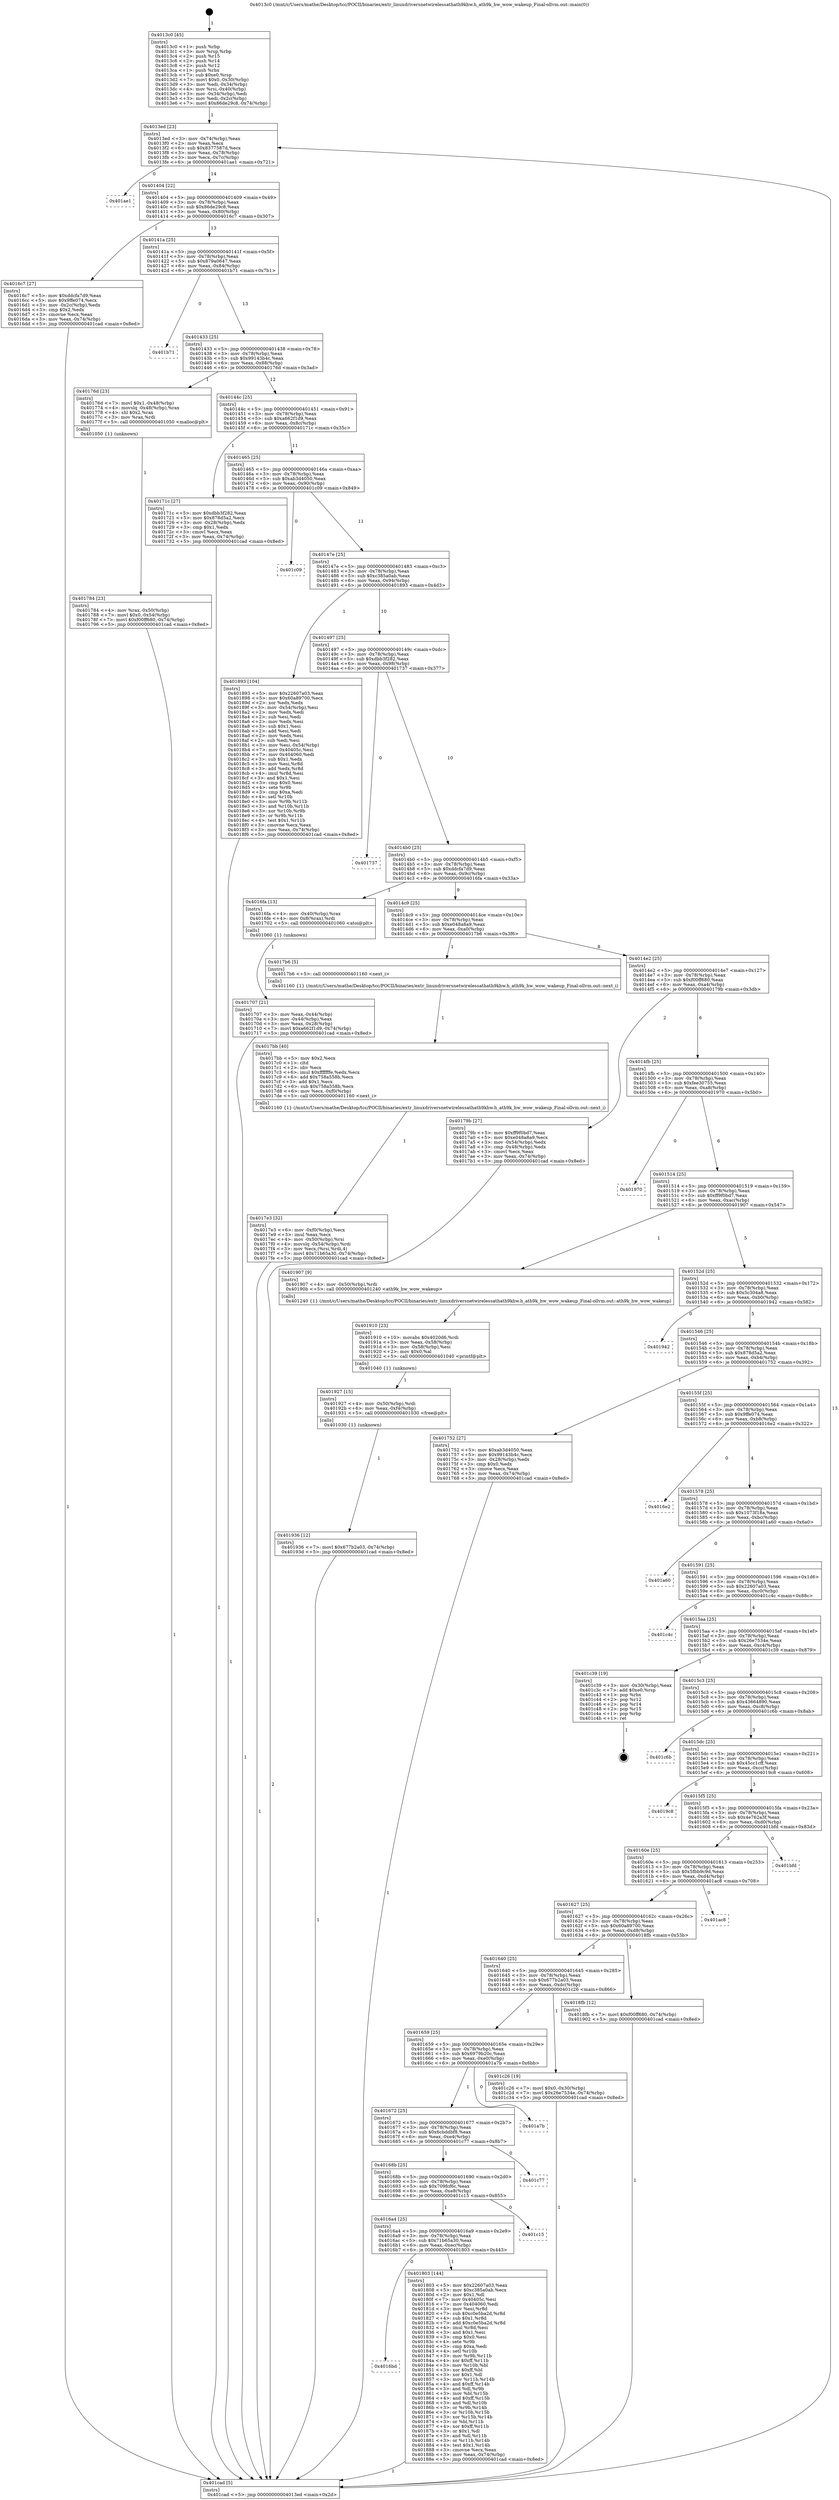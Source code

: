 digraph "0x4013c0" {
  label = "0x4013c0 (/mnt/c/Users/mathe/Desktop/tcc/POCII/binaries/extr_linuxdriversnetwirelessathath9khw.h_ath9k_hw_wow_wakeup_Final-ollvm.out::main(0))"
  labelloc = "t"
  node[shape=record]

  Entry [label="",width=0.3,height=0.3,shape=circle,fillcolor=black,style=filled]
  "0x4013ed" [label="{
     0x4013ed [23]\l
     | [instrs]\l
     &nbsp;&nbsp;0x4013ed \<+3\>: mov -0x74(%rbp),%eax\l
     &nbsp;&nbsp;0x4013f0 \<+2\>: mov %eax,%ecx\l
     &nbsp;&nbsp;0x4013f2 \<+6\>: sub $0x8377587d,%ecx\l
     &nbsp;&nbsp;0x4013f8 \<+3\>: mov %eax,-0x78(%rbp)\l
     &nbsp;&nbsp;0x4013fb \<+3\>: mov %ecx,-0x7c(%rbp)\l
     &nbsp;&nbsp;0x4013fe \<+6\>: je 0000000000401ae1 \<main+0x721\>\l
  }"]
  "0x401ae1" [label="{
     0x401ae1\l
  }", style=dashed]
  "0x401404" [label="{
     0x401404 [22]\l
     | [instrs]\l
     &nbsp;&nbsp;0x401404 \<+5\>: jmp 0000000000401409 \<main+0x49\>\l
     &nbsp;&nbsp;0x401409 \<+3\>: mov -0x78(%rbp),%eax\l
     &nbsp;&nbsp;0x40140c \<+5\>: sub $0x86de29c8,%eax\l
     &nbsp;&nbsp;0x401411 \<+3\>: mov %eax,-0x80(%rbp)\l
     &nbsp;&nbsp;0x401414 \<+6\>: je 00000000004016c7 \<main+0x307\>\l
  }"]
  Exit [label="",width=0.3,height=0.3,shape=circle,fillcolor=black,style=filled,peripheries=2]
  "0x4016c7" [label="{
     0x4016c7 [27]\l
     | [instrs]\l
     &nbsp;&nbsp;0x4016c7 \<+5\>: mov $0xddcfa7d9,%eax\l
     &nbsp;&nbsp;0x4016cc \<+5\>: mov $0x9ffe074,%ecx\l
     &nbsp;&nbsp;0x4016d1 \<+3\>: mov -0x2c(%rbp),%edx\l
     &nbsp;&nbsp;0x4016d4 \<+3\>: cmp $0x2,%edx\l
     &nbsp;&nbsp;0x4016d7 \<+3\>: cmovne %ecx,%eax\l
     &nbsp;&nbsp;0x4016da \<+3\>: mov %eax,-0x74(%rbp)\l
     &nbsp;&nbsp;0x4016dd \<+5\>: jmp 0000000000401cad \<main+0x8ed\>\l
  }"]
  "0x40141a" [label="{
     0x40141a [25]\l
     | [instrs]\l
     &nbsp;&nbsp;0x40141a \<+5\>: jmp 000000000040141f \<main+0x5f\>\l
     &nbsp;&nbsp;0x40141f \<+3\>: mov -0x78(%rbp),%eax\l
     &nbsp;&nbsp;0x401422 \<+5\>: sub $0x879a0647,%eax\l
     &nbsp;&nbsp;0x401427 \<+6\>: mov %eax,-0x84(%rbp)\l
     &nbsp;&nbsp;0x40142d \<+6\>: je 0000000000401b71 \<main+0x7b1\>\l
  }"]
  "0x401cad" [label="{
     0x401cad [5]\l
     | [instrs]\l
     &nbsp;&nbsp;0x401cad \<+5\>: jmp 00000000004013ed \<main+0x2d\>\l
  }"]
  "0x4013c0" [label="{
     0x4013c0 [45]\l
     | [instrs]\l
     &nbsp;&nbsp;0x4013c0 \<+1\>: push %rbp\l
     &nbsp;&nbsp;0x4013c1 \<+3\>: mov %rsp,%rbp\l
     &nbsp;&nbsp;0x4013c4 \<+2\>: push %r15\l
     &nbsp;&nbsp;0x4013c6 \<+2\>: push %r14\l
     &nbsp;&nbsp;0x4013c8 \<+2\>: push %r12\l
     &nbsp;&nbsp;0x4013ca \<+1\>: push %rbx\l
     &nbsp;&nbsp;0x4013cb \<+7\>: sub $0xe0,%rsp\l
     &nbsp;&nbsp;0x4013d2 \<+7\>: movl $0x0,-0x30(%rbp)\l
     &nbsp;&nbsp;0x4013d9 \<+3\>: mov %edi,-0x34(%rbp)\l
     &nbsp;&nbsp;0x4013dc \<+4\>: mov %rsi,-0x40(%rbp)\l
     &nbsp;&nbsp;0x4013e0 \<+3\>: mov -0x34(%rbp),%edi\l
     &nbsp;&nbsp;0x4013e3 \<+3\>: mov %edi,-0x2c(%rbp)\l
     &nbsp;&nbsp;0x4013e6 \<+7\>: movl $0x86de29c8,-0x74(%rbp)\l
  }"]
  "0x401936" [label="{
     0x401936 [12]\l
     | [instrs]\l
     &nbsp;&nbsp;0x401936 \<+7\>: movl $0x677b2a03,-0x74(%rbp)\l
     &nbsp;&nbsp;0x40193d \<+5\>: jmp 0000000000401cad \<main+0x8ed\>\l
  }"]
  "0x401b71" [label="{
     0x401b71\l
  }", style=dashed]
  "0x401433" [label="{
     0x401433 [25]\l
     | [instrs]\l
     &nbsp;&nbsp;0x401433 \<+5\>: jmp 0000000000401438 \<main+0x78\>\l
     &nbsp;&nbsp;0x401438 \<+3\>: mov -0x78(%rbp),%eax\l
     &nbsp;&nbsp;0x40143b \<+5\>: sub $0x99143b4c,%eax\l
     &nbsp;&nbsp;0x401440 \<+6\>: mov %eax,-0x88(%rbp)\l
     &nbsp;&nbsp;0x401446 \<+6\>: je 000000000040176d \<main+0x3ad\>\l
  }"]
  "0x401927" [label="{
     0x401927 [15]\l
     | [instrs]\l
     &nbsp;&nbsp;0x401927 \<+4\>: mov -0x50(%rbp),%rdi\l
     &nbsp;&nbsp;0x40192b \<+6\>: mov %eax,-0xf4(%rbp)\l
     &nbsp;&nbsp;0x401931 \<+5\>: call 0000000000401030 \<free@plt\>\l
     | [calls]\l
     &nbsp;&nbsp;0x401030 \{1\} (unknown)\l
  }"]
  "0x40176d" [label="{
     0x40176d [23]\l
     | [instrs]\l
     &nbsp;&nbsp;0x40176d \<+7\>: movl $0x1,-0x48(%rbp)\l
     &nbsp;&nbsp;0x401774 \<+4\>: movslq -0x48(%rbp),%rax\l
     &nbsp;&nbsp;0x401778 \<+4\>: shl $0x2,%rax\l
     &nbsp;&nbsp;0x40177c \<+3\>: mov %rax,%rdi\l
     &nbsp;&nbsp;0x40177f \<+5\>: call 0000000000401050 \<malloc@plt\>\l
     | [calls]\l
     &nbsp;&nbsp;0x401050 \{1\} (unknown)\l
  }"]
  "0x40144c" [label="{
     0x40144c [25]\l
     | [instrs]\l
     &nbsp;&nbsp;0x40144c \<+5\>: jmp 0000000000401451 \<main+0x91\>\l
     &nbsp;&nbsp;0x401451 \<+3\>: mov -0x78(%rbp),%eax\l
     &nbsp;&nbsp;0x401454 \<+5\>: sub $0xa662f1d9,%eax\l
     &nbsp;&nbsp;0x401459 \<+6\>: mov %eax,-0x8c(%rbp)\l
     &nbsp;&nbsp;0x40145f \<+6\>: je 000000000040171c \<main+0x35c\>\l
  }"]
  "0x401910" [label="{
     0x401910 [23]\l
     | [instrs]\l
     &nbsp;&nbsp;0x401910 \<+10\>: movabs $0x4020d6,%rdi\l
     &nbsp;&nbsp;0x40191a \<+3\>: mov %eax,-0x58(%rbp)\l
     &nbsp;&nbsp;0x40191d \<+3\>: mov -0x58(%rbp),%esi\l
     &nbsp;&nbsp;0x401920 \<+2\>: mov $0x0,%al\l
     &nbsp;&nbsp;0x401922 \<+5\>: call 0000000000401040 \<printf@plt\>\l
     | [calls]\l
     &nbsp;&nbsp;0x401040 \{1\} (unknown)\l
  }"]
  "0x40171c" [label="{
     0x40171c [27]\l
     | [instrs]\l
     &nbsp;&nbsp;0x40171c \<+5\>: mov $0xdbb3f282,%eax\l
     &nbsp;&nbsp;0x401721 \<+5\>: mov $0x878d5a2,%ecx\l
     &nbsp;&nbsp;0x401726 \<+3\>: mov -0x28(%rbp),%edx\l
     &nbsp;&nbsp;0x401729 \<+3\>: cmp $0x1,%edx\l
     &nbsp;&nbsp;0x40172c \<+3\>: cmovl %ecx,%eax\l
     &nbsp;&nbsp;0x40172f \<+3\>: mov %eax,-0x74(%rbp)\l
     &nbsp;&nbsp;0x401732 \<+5\>: jmp 0000000000401cad \<main+0x8ed\>\l
  }"]
  "0x401465" [label="{
     0x401465 [25]\l
     | [instrs]\l
     &nbsp;&nbsp;0x401465 \<+5\>: jmp 000000000040146a \<main+0xaa\>\l
     &nbsp;&nbsp;0x40146a \<+3\>: mov -0x78(%rbp),%eax\l
     &nbsp;&nbsp;0x40146d \<+5\>: sub $0xab3d4050,%eax\l
     &nbsp;&nbsp;0x401472 \<+6\>: mov %eax,-0x90(%rbp)\l
     &nbsp;&nbsp;0x401478 \<+6\>: je 0000000000401c09 \<main+0x849\>\l
  }"]
  "0x4016bd" [label="{
     0x4016bd\l
  }", style=dashed]
  "0x401c09" [label="{
     0x401c09\l
  }", style=dashed]
  "0x40147e" [label="{
     0x40147e [25]\l
     | [instrs]\l
     &nbsp;&nbsp;0x40147e \<+5\>: jmp 0000000000401483 \<main+0xc3\>\l
     &nbsp;&nbsp;0x401483 \<+3\>: mov -0x78(%rbp),%eax\l
     &nbsp;&nbsp;0x401486 \<+5\>: sub $0xc385a0ab,%eax\l
     &nbsp;&nbsp;0x40148b \<+6\>: mov %eax,-0x94(%rbp)\l
     &nbsp;&nbsp;0x401491 \<+6\>: je 0000000000401893 \<main+0x4d3\>\l
  }"]
  "0x401803" [label="{
     0x401803 [144]\l
     | [instrs]\l
     &nbsp;&nbsp;0x401803 \<+5\>: mov $0x22607a03,%eax\l
     &nbsp;&nbsp;0x401808 \<+5\>: mov $0xc385a0ab,%ecx\l
     &nbsp;&nbsp;0x40180d \<+2\>: mov $0x1,%dl\l
     &nbsp;&nbsp;0x40180f \<+7\>: mov 0x40405c,%esi\l
     &nbsp;&nbsp;0x401816 \<+7\>: mov 0x404060,%edi\l
     &nbsp;&nbsp;0x40181d \<+3\>: mov %esi,%r8d\l
     &nbsp;&nbsp;0x401820 \<+7\>: sub $0xc0e5ba2d,%r8d\l
     &nbsp;&nbsp;0x401827 \<+4\>: sub $0x1,%r8d\l
     &nbsp;&nbsp;0x40182b \<+7\>: add $0xc0e5ba2d,%r8d\l
     &nbsp;&nbsp;0x401832 \<+4\>: imul %r8d,%esi\l
     &nbsp;&nbsp;0x401836 \<+3\>: and $0x1,%esi\l
     &nbsp;&nbsp;0x401839 \<+3\>: cmp $0x0,%esi\l
     &nbsp;&nbsp;0x40183c \<+4\>: sete %r9b\l
     &nbsp;&nbsp;0x401840 \<+3\>: cmp $0xa,%edi\l
     &nbsp;&nbsp;0x401843 \<+4\>: setl %r10b\l
     &nbsp;&nbsp;0x401847 \<+3\>: mov %r9b,%r11b\l
     &nbsp;&nbsp;0x40184a \<+4\>: xor $0xff,%r11b\l
     &nbsp;&nbsp;0x40184e \<+3\>: mov %r10b,%bl\l
     &nbsp;&nbsp;0x401851 \<+3\>: xor $0xff,%bl\l
     &nbsp;&nbsp;0x401854 \<+3\>: xor $0x1,%dl\l
     &nbsp;&nbsp;0x401857 \<+3\>: mov %r11b,%r14b\l
     &nbsp;&nbsp;0x40185a \<+4\>: and $0xff,%r14b\l
     &nbsp;&nbsp;0x40185e \<+3\>: and %dl,%r9b\l
     &nbsp;&nbsp;0x401861 \<+3\>: mov %bl,%r15b\l
     &nbsp;&nbsp;0x401864 \<+4\>: and $0xff,%r15b\l
     &nbsp;&nbsp;0x401868 \<+3\>: and %dl,%r10b\l
     &nbsp;&nbsp;0x40186b \<+3\>: or %r9b,%r14b\l
     &nbsp;&nbsp;0x40186e \<+3\>: or %r10b,%r15b\l
     &nbsp;&nbsp;0x401871 \<+3\>: xor %r15b,%r14b\l
     &nbsp;&nbsp;0x401874 \<+3\>: or %bl,%r11b\l
     &nbsp;&nbsp;0x401877 \<+4\>: xor $0xff,%r11b\l
     &nbsp;&nbsp;0x40187b \<+3\>: or $0x1,%dl\l
     &nbsp;&nbsp;0x40187e \<+3\>: and %dl,%r11b\l
     &nbsp;&nbsp;0x401881 \<+3\>: or %r11b,%r14b\l
     &nbsp;&nbsp;0x401884 \<+4\>: test $0x1,%r14b\l
     &nbsp;&nbsp;0x401888 \<+3\>: cmovne %ecx,%eax\l
     &nbsp;&nbsp;0x40188b \<+3\>: mov %eax,-0x74(%rbp)\l
     &nbsp;&nbsp;0x40188e \<+5\>: jmp 0000000000401cad \<main+0x8ed\>\l
  }"]
  "0x401893" [label="{
     0x401893 [104]\l
     | [instrs]\l
     &nbsp;&nbsp;0x401893 \<+5\>: mov $0x22607a03,%eax\l
     &nbsp;&nbsp;0x401898 \<+5\>: mov $0x60a89700,%ecx\l
     &nbsp;&nbsp;0x40189d \<+2\>: xor %edx,%edx\l
     &nbsp;&nbsp;0x40189f \<+3\>: mov -0x54(%rbp),%esi\l
     &nbsp;&nbsp;0x4018a2 \<+2\>: mov %edx,%edi\l
     &nbsp;&nbsp;0x4018a4 \<+2\>: sub %esi,%edi\l
     &nbsp;&nbsp;0x4018a6 \<+2\>: mov %edx,%esi\l
     &nbsp;&nbsp;0x4018a8 \<+3\>: sub $0x1,%esi\l
     &nbsp;&nbsp;0x4018ab \<+2\>: add %esi,%edi\l
     &nbsp;&nbsp;0x4018ad \<+2\>: mov %edx,%esi\l
     &nbsp;&nbsp;0x4018af \<+2\>: sub %edi,%esi\l
     &nbsp;&nbsp;0x4018b1 \<+3\>: mov %esi,-0x54(%rbp)\l
     &nbsp;&nbsp;0x4018b4 \<+7\>: mov 0x40405c,%esi\l
     &nbsp;&nbsp;0x4018bb \<+7\>: mov 0x404060,%edi\l
     &nbsp;&nbsp;0x4018c2 \<+3\>: sub $0x1,%edx\l
     &nbsp;&nbsp;0x4018c5 \<+3\>: mov %esi,%r8d\l
     &nbsp;&nbsp;0x4018c8 \<+3\>: add %edx,%r8d\l
     &nbsp;&nbsp;0x4018cb \<+4\>: imul %r8d,%esi\l
     &nbsp;&nbsp;0x4018cf \<+3\>: and $0x1,%esi\l
     &nbsp;&nbsp;0x4018d2 \<+3\>: cmp $0x0,%esi\l
     &nbsp;&nbsp;0x4018d5 \<+4\>: sete %r9b\l
     &nbsp;&nbsp;0x4018d9 \<+3\>: cmp $0xa,%edi\l
     &nbsp;&nbsp;0x4018dc \<+4\>: setl %r10b\l
     &nbsp;&nbsp;0x4018e0 \<+3\>: mov %r9b,%r11b\l
     &nbsp;&nbsp;0x4018e3 \<+3\>: and %r10b,%r11b\l
     &nbsp;&nbsp;0x4018e6 \<+3\>: xor %r10b,%r9b\l
     &nbsp;&nbsp;0x4018e9 \<+3\>: or %r9b,%r11b\l
     &nbsp;&nbsp;0x4018ec \<+4\>: test $0x1,%r11b\l
     &nbsp;&nbsp;0x4018f0 \<+3\>: cmovne %ecx,%eax\l
     &nbsp;&nbsp;0x4018f3 \<+3\>: mov %eax,-0x74(%rbp)\l
     &nbsp;&nbsp;0x4018f6 \<+5\>: jmp 0000000000401cad \<main+0x8ed\>\l
  }"]
  "0x401497" [label="{
     0x401497 [25]\l
     | [instrs]\l
     &nbsp;&nbsp;0x401497 \<+5\>: jmp 000000000040149c \<main+0xdc\>\l
     &nbsp;&nbsp;0x40149c \<+3\>: mov -0x78(%rbp),%eax\l
     &nbsp;&nbsp;0x40149f \<+5\>: sub $0xdbb3f282,%eax\l
     &nbsp;&nbsp;0x4014a4 \<+6\>: mov %eax,-0x98(%rbp)\l
     &nbsp;&nbsp;0x4014aa \<+6\>: je 0000000000401737 \<main+0x377\>\l
  }"]
  "0x4016a4" [label="{
     0x4016a4 [25]\l
     | [instrs]\l
     &nbsp;&nbsp;0x4016a4 \<+5\>: jmp 00000000004016a9 \<main+0x2e9\>\l
     &nbsp;&nbsp;0x4016a9 \<+3\>: mov -0x78(%rbp),%eax\l
     &nbsp;&nbsp;0x4016ac \<+5\>: sub $0x71b65a30,%eax\l
     &nbsp;&nbsp;0x4016b1 \<+6\>: mov %eax,-0xec(%rbp)\l
     &nbsp;&nbsp;0x4016b7 \<+6\>: je 0000000000401803 \<main+0x443\>\l
  }"]
  "0x401737" [label="{
     0x401737\l
  }", style=dashed]
  "0x4014b0" [label="{
     0x4014b0 [25]\l
     | [instrs]\l
     &nbsp;&nbsp;0x4014b0 \<+5\>: jmp 00000000004014b5 \<main+0xf5\>\l
     &nbsp;&nbsp;0x4014b5 \<+3\>: mov -0x78(%rbp),%eax\l
     &nbsp;&nbsp;0x4014b8 \<+5\>: sub $0xddcfa7d9,%eax\l
     &nbsp;&nbsp;0x4014bd \<+6\>: mov %eax,-0x9c(%rbp)\l
     &nbsp;&nbsp;0x4014c3 \<+6\>: je 00000000004016fa \<main+0x33a\>\l
  }"]
  "0x401c15" [label="{
     0x401c15\l
  }", style=dashed]
  "0x4016fa" [label="{
     0x4016fa [13]\l
     | [instrs]\l
     &nbsp;&nbsp;0x4016fa \<+4\>: mov -0x40(%rbp),%rax\l
     &nbsp;&nbsp;0x4016fe \<+4\>: mov 0x8(%rax),%rdi\l
     &nbsp;&nbsp;0x401702 \<+5\>: call 0000000000401060 \<atoi@plt\>\l
     | [calls]\l
     &nbsp;&nbsp;0x401060 \{1\} (unknown)\l
  }"]
  "0x4014c9" [label="{
     0x4014c9 [25]\l
     | [instrs]\l
     &nbsp;&nbsp;0x4014c9 \<+5\>: jmp 00000000004014ce \<main+0x10e\>\l
     &nbsp;&nbsp;0x4014ce \<+3\>: mov -0x78(%rbp),%eax\l
     &nbsp;&nbsp;0x4014d1 \<+5\>: sub $0xe048a8a9,%eax\l
     &nbsp;&nbsp;0x4014d6 \<+6\>: mov %eax,-0xa0(%rbp)\l
     &nbsp;&nbsp;0x4014dc \<+6\>: je 00000000004017b6 \<main+0x3f6\>\l
  }"]
  "0x401707" [label="{
     0x401707 [21]\l
     | [instrs]\l
     &nbsp;&nbsp;0x401707 \<+3\>: mov %eax,-0x44(%rbp)\l
     &nbsp;&nbsp;0x40170a \<+3\>: mov -0x44(%rbp),%eax\l
     &nbsp;&nbsp;0x40170d \<+3\>: mov %eax,-0x28(%rbp)\l
     &nbsp;&nbsp;0x401710 \<+7\>: movl $0xa662f1d9,-0x74(%rbp)\l
     &nbsp;&nbsp;0x401717 \<+5\>: jmp 0000000000401cad \<main+0x8ed\>\l
  }"]
  "0x40168b" [label="{
     0x40168b [25]\l
     | [instrs]\l
     &nbsp;&nbsp;0x40168b \<+5\>: jmp 0000000000401690 \<main+0x2d0\>\l
     &nbsp;&nbsp;0x401690 \<+3\>: mov -0x78(%rbp),%eax\l
     &nbsp;&nbsp;0x401693 \<+5\>: sub $0x709fcf6c,%eax\l
     &nbsp;&nbsp;0x401698 \<+6\>: mov %eax,-0xe8(%rbp)\l
     &nbsp;&nbsp;0x40169e \<+6\>: je 0000000000401c15 \<main+0x855\>\l
  }"]
  "0x4017b6" [label="{
     0x4017b6 [5]\l
     | [instrs]\l
     &nbsp;&nbsp;0x4017b6 \<+5\>: call 0000000000401160 \<next_i\>\l
     | [calls]\l
     &nbsp;&nbsp;0x401160 \{1\} (/mnt/c/Users/mathe/Desktop/tcc/POCII/binaries/extr_linuxdriversnetwirelessathath9khw.h_ath9k_hw_wow_wakeup_Final-ollvm.out::next_i)\l
  }"]
  "0x4014e2" [label="{
     0x4014e2 [25]\l
     | [instrs]\l
     &nbsp;&nbsp;0x4014e2 \<+5\>: jmp 00000000004014e7 \<main+0x127\>\l
     &nbsp;&nbsp;0x4014e7 \<+3\>: mov -0x78(%rbp),%eax\l
     &nbsp;&nbsp;0x4014ea \<+5\>: sub $0xf00ff680,%eax\l
     &nbsp;&nbsp;0x4014ef \<+6\>: mov %eax,-0xa4(%rbp)\l
     &nbsp;&nbsp;0x4014f5 \<+6\>: je 000000000040179b \<main+0x3db\>\l
  }"]
  "0x401c77" [label="{
     0x401c77\l
  }", style=dashed]
  "0x40179b" [label="{
     0x40179b [27]\l
     | [instrs]\l
     &nbsp;&nbsp;0x40179b \<+5\>: mov $0xff9f0bd7,%eax\l
     &nbsp;&nbsp;0x4017a0 \<+5\>: mov $0xe048a8a9,%ecx\l
     &nbsp;&nbsp;0x4017a5 \<+3\>: mov -0x54(%rbp),%edx\l
     &nbsp;&nbsp;0x4017a8 \<+3\>: cmp -0x48(%rbp),%edx\l
     &nbsp;&nbsp;0x4017ab \<+3\>: cmovl %ecx,%eax\l
     &nbsp;&nbsp;0x4017ae \<+3\>: mov %eax,-0x74(%rbp)\l
     &nbsp;&nbsp;0x4017b1 \<+5\>: jmp 0000000000401cad \<main+0x8ed\>\l
  }"]
  "0x4014fb" [label="{
     0x4014fb [25]\l
     | [instrs]\l
     &nbsp;&nbsp;0x4014fb \<+5\>: jmp 0000000000401500 \<main+0x140\>\l
     &nbsp;&nbsp;0x401500 \<+3\>: mov -0x78(%rbp),%eax\l
     &nbsp;&nbsp;0x401503 \<+5\>: sub $0xfee30755,%eax\l
     &nbsp;&nbsp;0x401508 \<+6\>: mov %eax,-0xa8(%rbp)\l
     &nbsp;&nbsp;0x40150e \<+6\>: je 0000000000401970 \<main+0x5b0\>\l
  }"]
  "0x401672" [label="{
     0x401672 [25]\l
     | [instrs]\l
     &nbsp;&nbsp;0x401672 \<+5\>: jmp 0000000000401677 \<main+0x2b7\>\l
     &nbsp;&nbsp;0x401677 \<+3\>: mov -0x78(%rbp),%eax\l
     &nbsp;&nbsp;0x40167a \<+5\>: sub $0x6cbddbf8,%eax\l
     &nbsp;&nbsp;0x40167f \<+6\>: mov %eax,-0xe4(%rbp)\l
     &nbsp;&nbsp;0x401685 \<+6\>: je 0000000000401c77 \<main+0x8b7\>\l
  }"]
  "0x401970" [label="{
     0x401970\l
  }", style=dashed]
  "0x401514" [label="{
     0x401514 [25]\l
     | [instrs]\l
     &nbsp;&nbsp;0x401514 \<+5\>: jmp 0000000000401519 \<main+0x159\>\l
     &nbsp;&nbsp;0x401519 \<+3\>: mov -0x78(%rbp),%eax\l
     &nbsp;&nbsp;0x40151c \<+5\>: sub $0xff9f0bd7,%eax\l
     &nbsp;&nbsp;0x401521 \<+6\>: mov %eax,-0xac(%rbp)\l
     &nbsp;&nbsp;0x401527 \<+6\>: je 0000000000401907 \<main+0x547\>\l
  }"]
  "0x401a7b" [label="{
     0x401a7b\l
  }", style=dashed]
  "0x401907" [label="{
     0x401907 [9]\l
     | [instrs]\l
     &nbsp;&nbsp;0x401907 \<+4\>: mov -0x50(%rbp),%rdi\l
     &nbsp;&nbsp;0x40190b \<+5\>: call 0000000000401240 \<ath9k_hw_wow_wakeup\>\l
     | [calls]\l
     &nbsp;&nbsp;0x401240 \{1\} (/mnt/c/Users/mathe/Desktop/tcc/POCII/binaries/extr_linuxdriversnetwirelessathath9khw.h_ath9k_hw_wow_wakeup_Final-ollvm.out::ath9k_hw_wow_wakeup)\l
  }"]
  "0x40152d" [label="{
     0x40152d [25]\l
     | [instrs]\l
     &nbsp;&nbsp;0x40152d \<+5\>: jmp 0000000000401532 \<main+0x172\>\l
     &nbsp;&nbsp;0x401532 \<+3\>: mov -0x78(%rbp),%eax\l
     &nbsp;&nbsp;0x401535 \<+5\>: sub $0x5c304a8,%eax\l
     &nbsp;&nbsp;0x40153a \<+6\>: mov %eax,-0xb0(%rbp)\l
     &nbsp;&nbsp;0x401540 \<+6\>: je 0000000000401942 \<main+0x582\>\l
  }"]
  "0x401659" [label="{
     0x401659 [25]\l
     | [instrs]\l
     &nbsp;&nbsp;0x401659 \<+5\>: jmp 000000000040165e \<main+0x29e\>\l
     &nbsp;&nbsp;0x40165e \<+3\>: mov -0x78(%rbp),%eax\l
     &nbsp;&nbsp;0x401661 \<+5\>: sub $0x6979b20c,%eax\l
     &nbsp;&nbsp;0x401666 \<+6\>: mov %eax,-0xe0(%rbp)\l
     &nbsp;&nbsp;0x40166c \<+6\>: je 0000000000401a7b \<main+0x6bb\>\l
  }"]
  "0x401942" [label="{
     0x401942\l
  }", style=dashed]
  "0x401546" [label="{
     0x401546 [25]\l
     | [instrs]\l
     &nbsp;&nbsp;0x401546 \<+5\>: jmp 000000000040154b \<main+0x18b\>\l
     &nbsp;&nbsp;0x40154b \<+3\>: mov -0x78(%rbp),%eax\l
     &nbsp;&nbsp;0x40154e \<+5\>: sub $0x878d5a2,%eax\l
     &nbsp;&nbsp;0x401553 \<+6\>: mov %eax,-0xb4(%rbp)\l
     &nbsp;&nbsp;0x401559 \<+6\>: je 0000000000401752 \<main+0x392\>\l
  }"]
  "0x401c26" [label="{
     0x401c26 [19]\l
     | [instrs]\l
     &nbsp;&nbsp;0x401c26 \<+7\>: movl $0x0,-0x30(%rbp)\l
     &nbsp;&nbsp;0x401c2d \<+7\>: movl $0x26e7534e,-0x74(%rbp)\l
     &nbsp;&nbsp;0x401c34 \<+5\>: jmp 0000000000401cad \<main+0x8ed\>\l
  }"]
  "0x401752" [label="{
     0x401752 [27]\l
     | [instrs]\l
     &nbsp;&nbsp;0x401752 \<+5\>: mov $0xab3d4050,%eax\l
     &nbsp;&nbsp;0x401757 \<+5\>: mov $0x99143b4c,%ecx\l
     &nbsp;&nbsp;0x40175c \<+3\>: mov -0x28(%rbp),%edx\l
     &nbsp;&nbsp;0x40175f \<+3\>: cmp $0x0,%edx\l
     &nbsp;&nbsp;0x401762 \<+3\>: cmove %ecx,%eax\l
     &nbsp;&nbsp;0x401765 \<+3\>: mov %eax,-0x74(%rbp)\l
     &nbsp;&nbsp;0x401768 \<+5\>: jmp 0000000000401cad \<main+0x8ed\>\l
  }"]
  "0x40155f" [label="{
     0x40155f [25]\l
     | [instrs]\l
     &nbsp;&nbsp;0x40155f \<+5\>: jmp 0000000000401564 \<main+0x1a4\>\l
     &nbsp;&nbsp;0x401564 \<+3\>: mov -0x78(%rbp),%eax\l
     &nbsp;&nbsp;0x401567 \<+5\>: sub $0x9ffe074,%eax\l
     &nbsp;&nbsp;0x40156c \<+6\>: mov %eax,-0xb8(%rbp)\l
     &nbsp;&nbsp;0x401572 \<+6\>: je 00000000004016e2 \<main+0x322\>\l
  }"]
  "0x401784" [label="{
     0x401784 [23]\l
     | [instrs]\l
     &nbsp;&nbsp;0x401784 \<+4\>: mov %rax,-0x50(%rbp)\l
     &nbsp;&nbsp;0x401788 \<+7\>: movl $0x0,-0x54(%rbp)\l
     &nbsp;&nbsp;0x40178f \<+7\>: movl $0xf00ff680,-0x74(%rbp)\l
     &nbsp;&nbsp;0x401796 \<+5\>: jmp 0000000000401cad \<main+0x8ed\>\l
  }"]
  "0x4017bb" [label="{
     0x4017bb [40]\l
     | [instrs]\l
     &nbsp;&nbsp;0x4017bb \<+5\>: mov $0x2,%ecx\l
     &nbsp;&nbsp;0x4017c0 \<+1\>: cltd\l
     &nbsp;&nbsp;0x4017c1 \<+2\>: idiv %ecx\l
     &nbsp;&nbsp;0x4017c3 \<+6\>: imul $0xfffffffe,%edx,%ecx\l
     &nbsp;&nbsp;0x4017c9 \<+6\>: add $0x758a558b,%ecx\l
     &nbsp;&nbsp;0x4017cf \<+3\>: add $0x1,%ecx\l
     &nbsp;&nbsp;0x4017d2 \<+6\>: sub $0x758a558b,%ecx\l
     &nbsp;&nbsp;0x4017d8 \<+6\>: mov %ecx,-0xf0(%rbp)\l
     &nbsp;&nbsp;0x4017de \<+5\>: call 0000000000401160 \<next_i\>\l
     | [calls]\l
     &nbsp;&nbsp;0x401160 \{1\} (/mnt/c/Users/mathe/Desktop/tcc/POCII/binaries/extr_linuxdriversnetwirelessathath9khw.h_ath9k_hw_wow_wakeup_Final-ollvm.out::next_i)\l
  }"]
  "0x4017e3" [label="{
     0x4017e3 [32]\l
     | [instrs]\l
     &nbsp;&nbsp;0x4017e3 \<+6\>: mov -0xf0(%rbp),%ecx\l
     &nbsp;&nbsp;0x4017e9 \<+3\>: imul %eax,%ecx\l
     &nbsp;&nbsp;0x4017ec \<+4\>: mov -0x50(%rbp),%rsi\l
     &nbsp;&nbsp;0x4017f0 \<+4\>: movslq -0x54(%rbp),%rdi\l
     &nbsp;&nbsp;0x4017f4 \<+3\>: mov %ecx,(%rsi,%rdi,4)\l
     &nbsp;&nbsp;0x4017f7 \<+7\>: movl $0x71b65a30,-0x74(%rbp)\l
     &nbsp;&nbsp;0x4017fe \<+5\>: jmp 0000000000401cad \<main+0x8ed\>\l
  }"]
  "0x401640" [label="{
     0x401640 [25]\l
     | [instrs]\l
     &nbsp;&nbsp;0x401640 \<+5\>: jmp 0000000000401645 \<main+0x285\>\l
     &nbsp;&nbsp;0x401645 \<+3\>: mov -0x78(%rbp),%eax\l
     &nbsp;&nbsp;0x401648 \<+5\>: sub $0x677b2a03,%eax\l
     &nbsp;&nbsp;0x40164d \<+6\>: mov %eax,-0xdc(%rbp)\l
     &nbsp;&nbsp;0x401653 \<+6\>: je 0000000000401c26 \<main+0x866\>\l
  }"]
  "0x4016e2" [label="{
     0x4016e2\l
  }", style=dashed]
  "0x401578" [label="{
     0x401578 [25]\l
     | [instrs]\l
     &nbsp;&nbsp;0x401578 \<+5\>: jmp 000000000040157d \<main+0x1bd\>\l
     &nbsp;&nbsp;0x40157d \<+3\>: mov -0x78(%rbp),%eax\l
     &nbsp;&nbsp;0x401580 \<+5\>: sub $0x1073f18a,%eax\l
     &nbsp;&nbsp;0x401585 \<+6\>: mov %eax,-0xbc(%rbp)\l
     &nbsp;&nbsp;0x40158b \<+6\>: je 0000000000401a60 \<main+0x6a0\>\l
  }"]
  "0x4018fb" [label="{
     0x4018fb [12]\l
     | [instrs]\l
     &nbsp;&nbsp;0x4018fb \<+7\>: movl $0xf00ff680,-0x74(%rbp)\l
     &nbsp;&nbsp;0x401902 \<+5\>: jmp 0000000000401cad \<main+0x8ed\>\l
  }"]
  "0x401a60" [label="{
     0x401a60\l
  }", style=dashed]
  "0x401591" [label="{
     0x401591 [25]\l
     | [instrs]\l
     &nbsp;&nbsp;0x401591 \<+5\>: jmp 0000000000401596 \<main+0x1d6\>\l
     &nbsp;&nbsp;0x401596 \<+3\>: mov -0x78(%rbp),%eax\l
     &nbsp;&nbsp;0x401599 \<+5\>: sub $0x22607a03,%eax\l
     &nbsp;&nbsp;0x40159e \<+6\>: mov %eax,-0xc0(%rbp)\l
     &nbsp;&nbsp;0x4015a4 \<+6\>: je 0000000000401c4c \<main+0x88c\>\l
  }"]
  "0x401627" [label="{
     0x401627 [25]\l
     | [instrs]\l
     &nbsp;&nbsp;0x401627 \<+5\>: jmp 000000000040162c \<main+0x26c\>\l
     &nbsp;&nbsp;0x40162c \<+3\>: mov -0x78(%rbp),%eax\l
     &nbsp;&nbsp;0x40162f \<+5\>: sub $0x60a89700,%eax\l
     &nbsp;&nbsp;0x401634 \<+6\>: mov %eax,-0xd8(%rbp)\l
     &nbsp;&nbsp;0x40163a \<+6\>: je 00000000004018fb \<main+0x53b\>\l
  }"]
  "0x401c4c" [label="{
     0x401c4c\l
  }", style=dashed]
  "0x4015aa" [label="{
     0x4015aa [25]\l
     | [instrs]\l
     &nbsp;&nbsp;0x4015aa \<+5\>: jmp 00000000004015af \<main+0x1ef\>\l
     &nbsp;&nbsp;0x4015af \<+3\>: mov -0x78(%rbp),%eax\l
     &nbsp;&nbsp;0x4015b2 \<+5\>: sub $0x26e7534e,%eax\l
     &nbsp;&nbsp;0x4015b7 \<+6\>: mov %eax,-0xc4(%rbp)\l
     &nbsp;&nbsp;0x4015bd \<+6\>: je 0000000000401c39 \<main+0x879\>\l
  }"]
  "0x401ac8" [label="{
     0x401ac8\l
  }", style=dashed]
  "0x401c39" [label="{
     0x401c39 [19]\l
     | [instrs]\l
     &nbsp;&nbsp;0x401c39 \<+3\>: mov -0x30(%rbp),%eax\l
     &nbsp;&nbsp;0x401c3c \<+7\>: add $0xe0,%rsp\l
     &nbsp;&nbsp;0x401c43 \<+1\>: pop %rbx\l
     &nbsp;&nbsp;0x401c44 \<+2\>: pop %r12\l
     &nbsp;&nbsp;0x401c46 \<+2\>: pop %r14\l
     &nbsp;&nbsp;0x401c48 \<+2\>: pop %r15\l
     &nbsp;&nbsp;0x401c4a \<+1\>: pop %rbp\l
     &nbsp;&nbsp;0x401c4b \<+1\>: ret\l
  }"]
  "0x4015c3" [label="{
     0x4015c3 [25]\l
     | [instrs]\l
     &nbsp;&nbsp;0x4015c3 \<+5\>: jmp 00000000004015c8 \<main+0x208\>\l
     &nbsp;&nbsp;0x4015c8 \<+3\>: mov -0x78(%rbp),%eax\l
     &nbsp;&nbsp;0x4015cb \<+5\>: sub $0x43664890,%eax\l
     &nbsp;&nbsp;0x4015d0 \<+6\>: mov %eax,-0xc8(%rbp)\l
     &nbsp;&nbsp;0x4015d6 \<+6\>: je 0000000000401c6b \<main+0x8ab\>\l
  }"]
  "0x40160e" [label="{
     0x40160e [25]\l
     | [instrs]\l
     &nbsp;&nbsp;0x40160e \<+5\>: jmp 0000000000401613 \<main+0x253\>\l
     &nbsp;&nbsp;0x401613 \<+3\>: mov -0x78(%rbp),%eax\l
     &nbsp;&nbsp;0x401616 \<+5\>: sub $0x5fbb9c9d,%eax\l
     &nbsp;&nbsp;0x40161b \<+6\>: mov %eax,-0xd4(%rbp)\l
     &nbsp;&nbsp;0x401621 \<+6\>: je 0000000000401ac8 \<main+0x708\>\l
  }"]
  "0x401c6b" [label="{
     0x401c6b\l
  }", style=dashed]
  "0x4015dc" [label="{
     0x4015dc [25]\l
     | [instrs]\l
     &nbsp;&nbsp;0x4015dc \<+5\>: jmp 00000000004015e1 \<main+0x221\>\l
     &nbsp;&nbsp;0x4015e1 \<+3\>: mov -0x78(%rbp),%eax\l
     &nbsp;&nbsp;0x4015e4 \<+5\>: sub $0x45cc1cff,%eax\l
     &nbsp;&nbsp;0x4015e9 \<+6\>: mov %eax,-0xcc(%rbp)\l
     &nbsp;&nbsp;0x4015ef \<+6\>: je 00000000004019c8 \<main+0x608\>\l
  }"]
  "0x401bfd" [label="{
     0x401bfd\l
  }", style=dashed]
  "0x4019c8" [label="{
     0x4019c8\l
  }", style=dashed]
  "0x4015f5" [label="{
     0x4015f5 [25]\l
     | [instrs]\l
     &nbsp;&nbsp;0x4015f5 \<+5\>: jmp 00000000004015fa \<main+0x23a\>\l
     &nbsp;&nbsp;0x4015fa \<+3\>: mov -0x78(%rbp),%eax\l
     &nbsp;&nbsp;0x4015fd \<+5\>: sub $0x4e762a3f,%eax\l
     &nbsp;&nbsp;0x401602 \<+6\>: mov %eax,-0xd0(%rbp)\l
     &nbsp;&nbsp;0x401608 \<+6\>: je 0000000000401bfd \<main+0x83d\>\l
  }"]
  Entry -> "0x4013c0" [label=" 1"]
  "0x4013ed" -> "0x401ae1" [label=" 0"]
  "0x4013ed" -> "0x401404" [label=" 14"]
  "0x401c39" -> Exit [label=" 1"]
  "0x401404" -> "0x4016c7" [label=" 1"]
  "0x401404" -> "0x40141a" [label=" 13"]
  "0x4016c7" -> "0x401cad" [label=" 1"]
  "0x4013c0" -> "0x4013ed" [label=" 1"]
  "0x401cad" -> "0x4013ed" [label=" 13"]
  "0x401c26" -> "0x401cad" [label=" 1"]
  "0x40141a" -> "0x401b71" [label=" 0"]
  "0x40141a" -> "0x401433" [label=" 13"]
  "0x401936" -> "0x401cad" [label=" 1"]
  "0x401433" -> "0x40176d" [label=" 1"]
  "0x401433" -> "0x40144c" [label=" 12"]
  "0x401927" -> "0x401936" [label=" 1"]
  "0x40144c" -> "0x40171c" [label=" 1"]
  "0x40144c" -> "0x401465" [label=" 11"]
  "0x401910" -> "0x401927" [label=" 1"]
  "0x401465" -> "0x401c09" [label=" 0"]
  "0x401465" -> "0x40147e" [label=" 11"]
  "0x401907" -> "0x401910" [label=" 1"]
  "0x40147e" -> "0x401893" [label=" 1"]
  "0x40147e" -> "0x401497" [label=" 10"]
  "0x4018fb" -> "0x401cad" [label=" 1"]
  "0x401497" -> "0x401737" [label=" 0"]
  "0x401497" -> "0x4014b0" [label=" 10"]
  "0x401803" -> "0x401cad" [label=" 1"]
  "0x4014b0" -> "0x4016fa" [label=" 1"]
  "0x4014b0" -> "0x4014c9" [label=" 9"]
  "0x4016fa" -> "0x401707" [label=" 1"]
  "0x401707" -> "0x401cad" [label=" 1"]
  "0x40171c" -> "0x401cad" [label=" 1"]
  "0x4016a4" -> "0x4016bd" [label=" 0"]
  "0x4014c9" -> "0x4017b6" [label=" 1"]
  "0x4014c9" -> "0x4014e2" [label=" 8"]
  "0x401893" -> "0x401cad" [label=" 1"]
  "0x4014e2" -> "0x40179b" [label=" 2"]
  "0x4014e2" -> "0x4014fb" [label=" 6"]
  "0x40168b" -> "0x4016a4" [label=" 1"]
  "0x4014fb" -> "0x401970" [label=" 0"]
  "0x4014fb" -> "0x401514" [label=" 6"]
  "0x4016a4" -> "0x401803" [label=" 1"]
  "0x401514" -> "0x401907" [label=" 1"]
  "0x401514" -> "0x40152d" [label=" 5"]
  "0x401672" -> "0x40168b" [label=" 1"]
  "0x40152d" -> "0x401942" [label=" 0"]
  "0x40152d" -> "0x401546" [label=" 5"]
  "0x40168b" -> "0x401c15" [label=" 0"]
  "0x401546" -> "0x401752" [label=" 1"]
  "0x401546" -> "0x40155f" [label=" 4"]
  "0x401752" -> "0x401cad" [label=" 1"]
  "0x40176d" -> "0x401784" [label=" 1"]
  "0x401784" -> "0x401cad" [label=" 1"]
  "0x40179b" -> "0x401cad" [label=" 2"]
  "0x4017b6" -> "0x4017bb" [label=" 1"]
  "0x4017bb" -> "0x4017e3" [label=" 1"]
  "0x4017e3" -> "0x401cad" [label=" 1"]
  "0x401659" -> "0x401672" [label=" 1"]
  "0x40155f" -> "0x4016e2" [label=" 0"]
  "0x40155f" -> "0x401578" [label=" 4"]
  "0x401672" -> "0x401c77" [label=" 0"]
  "0x401578" -> "0x401a60" [label=" 0"]
  "0x401578" -> "0x401591" [label=" 4"]
  "0x401640" -> "0x401659" [label=" 1"]
  "0x401591" -> "0x401c4c" [label=" 0"]
  "0x401591" -> "0x4015aa" [label=" 4"]
  "0x401659" -> "0x401a7b" [label=" 0"]
  "0x4015aa" -> "0x401c39" [label=" 1"]
  "0x4015aa" -> "0x4015c3" [label=" 3"]
  "0x401627" -> "0x401640" [label=" 2"]
  "0x4015c3" -> "0x401c6b" [label=" 0"]
  "0x4015c3" -> "0x4015dc" [label=" 3"]
  "0x401640" -> "0x401c26" [label=" 1"]
  "0x4015dc" -> "0x4019c8" [label=" 0"]
  "0x4015dc" -> "0x4015f5" [label=" 3"]
  "0x40160e" -> "0x401627" [label=" 3"]
  "0x4015f5" -> "0x401bfd" [label=" 0"]
  "0x4015f5" -> "0x40160e" [label=" 3"]
  "0x401627" -> "0x4018fb" [label=" 1"]
  "0x40160e" -> "0x401ac8" [label=" 0"]
}
